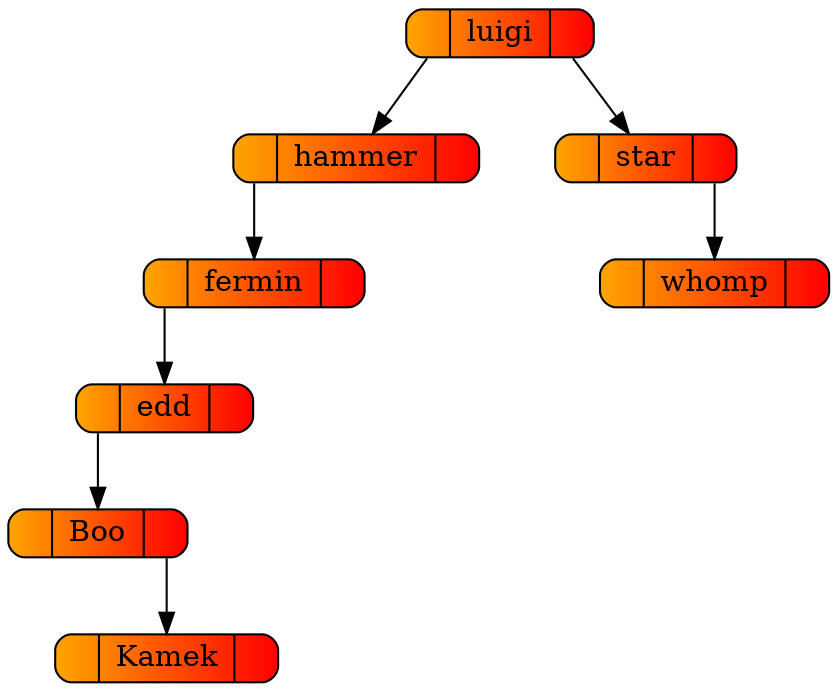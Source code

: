 digraph arbol
{
	rankdir=TB;
	ordering=out;	graph [splines=compound,nodesep=0.5];
	node [shape = record, style="rounded,filled", fillcolor="orange:red",width=0.7,height=0.2];

	NodoBoo[label="<izquierda>|Boo|<derecha>"];
	NodoKamek[label="<izquierda>|Kamek|<derecha>"];
	Nodoedd[label="<izquierda>|edd|<derecha>"];
	Nodofermin[label="<izquierda>|fermin|<derecha>"];
	Nodohammer[label="<izquierda>|hammer|<derecha>"];
	Nodoluigi[label="<izquierda>|luigi|<derecha>"];
	Nodostar[label="<izquierda>|star|<derecha>"];
	Nodowhomp[label="<izquierda>|whomp|<derecha>"];


	NodoBoo:derecha->NodoKamek;
	Nodoedd:izquierda->NodoBoo;
	Nodofermin:izquierda->Nodoedd;
	Nodohammer:izquierda->Nodofermin;
	Nodoluigi:izquierda->Nodohammer;
	Nodoluigi:derecha->Nodostar;
	Nodostar:derecha->Nodowhomp;


}
